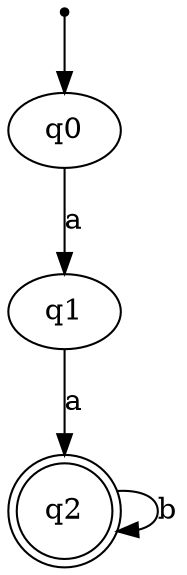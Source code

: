 digraph {
	inic[shape=point];
    inic->q0;
    q0->q1 [label="a"]; 
    q1->q2 [label="a"];
    q2->q2 [label="b"];
    
    q2[shape=doublecircle];
}